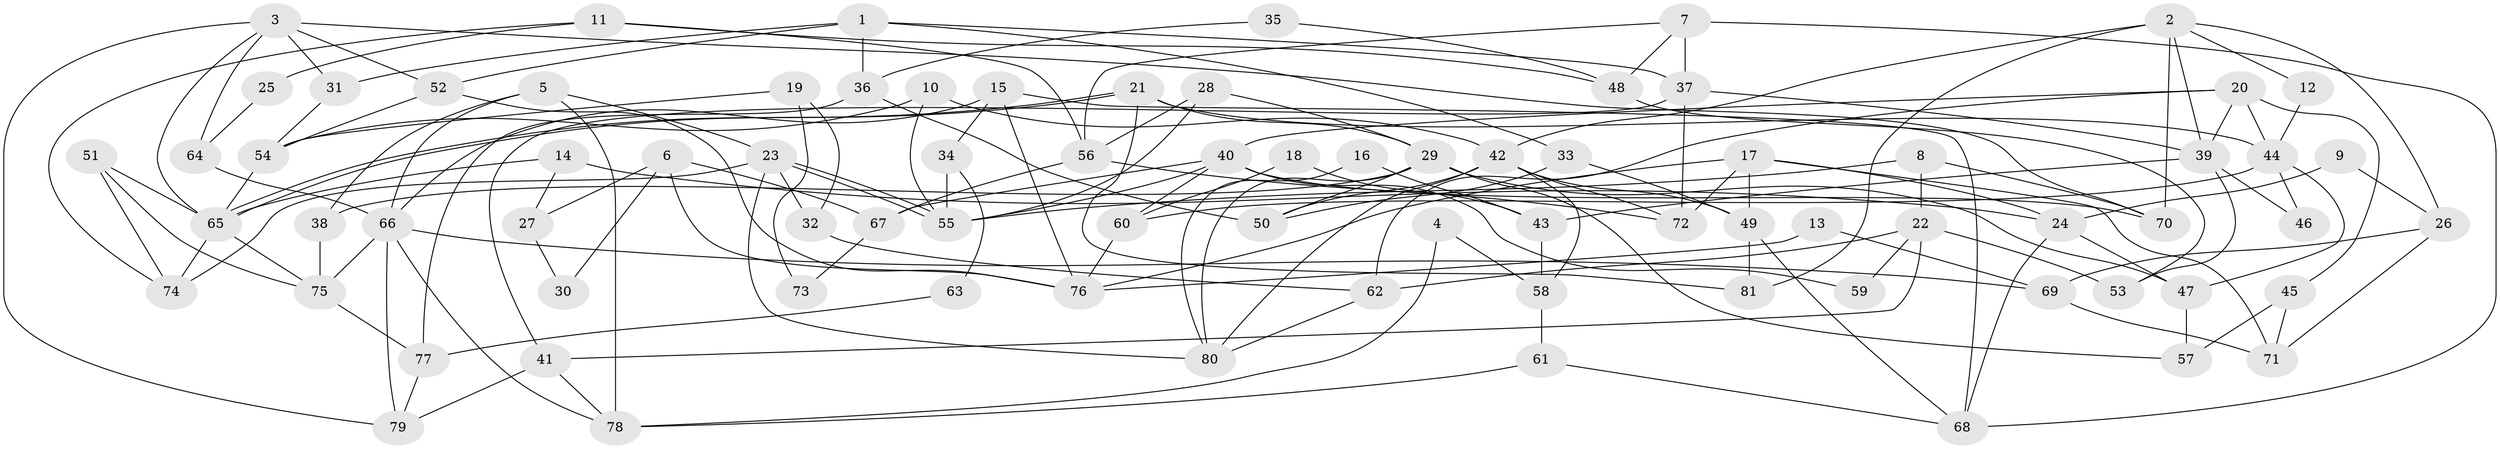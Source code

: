 // Generated by graph-tools (version 1.1) at 2025/14/03/09/25 04:14:49]
// undirected, 81 vertices, 162 edges
graph export_dot {
graph [start="1"]
  node [color=gray90,style=filled];
  1;
  2;
  3;
  4;
  5;
  6;
  7;
  8;
  9;
  10;
  11;
  12;
  13;
  14;
  15;
  16;
  17;
  18;
  19;
  20;
  21;
  22;
  23;
  24;
  25;
  26;
  27;
  28;
  29;
  30;
  31;
  32;
  33;
  34;
  35;
  36;
  37;
  38;
  39;
  40;
  41;
  42;
  43;
  44;
  45;
  46;
  47;
  48;
  49;
  50;
  51;
  52;
  53;
  54;
  55;
  56;
  57;
  58;
  59;
  60;
  61;
  62;
  63;
  64;
  65;
  66;
  67;
  68;
  69;
  70;
  71;
  72;
  73;
  74;
  75;
  76;
  77;
  78;
  79;
  80;
  81;
  1 -- 36;
  1 -- 37;
  1 -- 31;
  1 -- 33;
  1 -- 52;
  2 -- 81;
  2 -- 70;
  2 -- 12;
  2 -- 26;
  2 -- 39;
  2 -- 42;
  3 -- 31;
  3 -- 70;
  3 -- 52;
  3 -- 64;
  3 -- 65;
  3 -- 79;
  4 -- 78;
  4 -- 58;
  5 -- 66;
  5 -- 38;
  5 -- 23;
  5 -- 78;
  6 -- 76;
  6 -- 67;
  6 -- 27;
  6 -- 30;
  7 -- 48;
  7 -- 68;
  7 -- 37;
  7 -- 56;
  8 -- 55;
  8 -- 22;
  8 -- 70;
  9 -- 26;
  9 -- 24;
  10 -- 54;
  10 -- 42;
  10 -- 55;
  11 -- 56;
  11 -- 74;
  11 -- 25;
  11 -- 48;
  12 -- 44;
  13 -- 76;
  13 -- 69;
  14 -- 24;
  14 -- 65;
  14 -- 27;
  15 -- 66;
  15 -- 76;
  15 -- 34;
  15 -- 68;
  16 -- 80;
  16 -- 43;
  17 -- 72;
  17 -- 71;
  17 -- 24;
  17 -- 49;
  17 -- 76;
  18 -- 43;
  18 -- 60;
  19 -- 54;
  19 -- 32;
  19 -- 73;
  20 -- 44;
  20 -- 39;
  20 -- 40;
  20 -- 45;
  20 -- 62;
  21 -- 29;
  21 -- 65;
  21 -- 65;
  21 -- 44;
  21 -- 81;
  22 -- 62;
  22 -- 41;
  22 -- 53;
  22 -- 59;
  23 -- 55;
  23 -- 55;
  23 -- 32;
  23 -- 74;
  23 -- 80;
  24 -- 68;
  24 -- 47;
  25 -- 64;
  26 -- 69;
  26 -- 71;
  27 -- 30;
  28 -- 55;
  28 -- 29;
  28 -- 56;
  29 -- 47;
  29 -- 50;
  29 -- 38;
  29 -- 57;
  29 -- 80;
  31 -- 54;
  32 -- 62;
  33 -- 49;
  33 -- 50;
  34 -- 55;
  34 -- 63;
  35 -- 36;
  35 -- 48;
  36 -- 50;
  36 -- 77;
  37 -- 72;
  37 -- 39;
  37 -- 41;
  38 -- 75;
  39 -- 43;
  39 -- 46;
  39 -- 53;
  40 -- 55;
  40 -- 59;
  40 -- 60;
  40 -- 67;
  40 -- 70;
  41 -- 78;
  41 -- 79;
  42 -- 80;
  42 -- 49;
  42 -- 50;
  42 -- 58;
  42 -- 72;
  43 -- 58;
  44 -- 60;
  44 -- 46;
  44 -- 47;
  45 -- 57;
  45 -- 71;
  47 -- 57;
  48 -- 53;
  49 -- 68;
  49 -- 81;
  51 -- 74;
  51 -- 65;
  51 -- 75;
  52 -- 54;
  52 -- 76;
  54 -- 65;
  56 -- 67;
  56 -- 72;
  58 -- 61;
  60 -- 76;
  61 -- 68;
  61 -- 78;
  62 -- 80;
  63 -- 77;
  64 -- 66;
  65 -- 74;
  65 -- 75;
  66 -- 75;
  66 -- 79;
  66 -- 69;
  66 -- 78;
  67 -- 73;
  69 -- 71;
  75 -- 77;
  77 -- 79;
}
